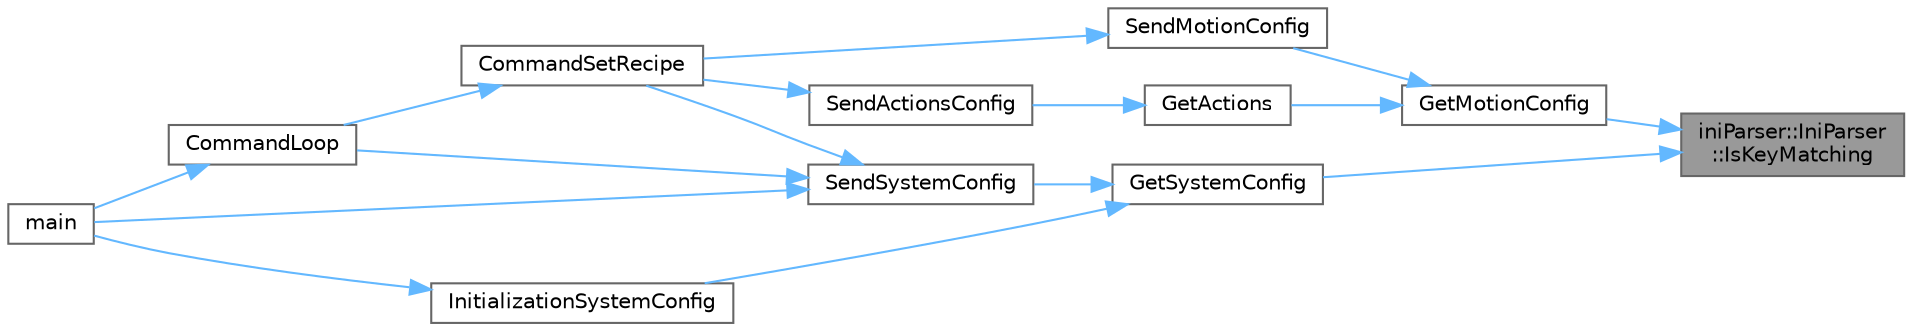 digraph "iniParser::IniParser::IsKeyMatching"
{
 // LATEX_PDF_SIZE
  bgcolor="transparent";
  edge [fontname=Helvetica,fontsize=10,labelfontname=Helvetica,labelfontsize=10];
  node [fontname=Helvetica,fontsize=10,shape=box,height=0.2,width=0.4];
  rankdir="RL";
  Node1 [id="Node000001",label="iniParser::IniParser\l::IsKeyMatching",height=0.2,width=0.4,color="gray40", fillcolor="grey60", style="filled", fontcolor="black",tooltip="주어진 키 값이 기준 키 값과 지정된 모드에 따라 일치하는지 확인하는 함수입니다."];
  Node1 -> Node2 [id="edge1_Node000001_Node000002",dir="back",color="steelblue1",style="solid",tooltip=" "];
  Node2 [id="Node000002",label="GetMotionConfig",height=0.2,width=0.4,color="grey40", fillcolor="white", style="filled",URL="$_win_app_8cpp.html#a8a06f0e167fd52499dd35a88471c5f05",tooltip="모션 구성 정보를 가져옵니다."];
  Node2 -> Node3 [id="edge2_Node000002_Node000003",dir="back",color="steelblue1",style="solid",tooltip=" "];
  Node3 [id="Node000003",label="GetActions",height=0.2,width=0.4,color="grey40", fillcolor="white", style="filled",URL="$_win_app_8cpp.html#a9470ae1a4450c0115066eabafeb5c698",tooltip="액션 객체 배열을 가져옵니다."];
  Node3 -> Node4 [id="edge3_Node000003_Node000004",dir="back",color="steelblue1",style="solid",tooltip=" "];
  Node4 [id="Node000004",label="SendActionsConfig",height=0.2,width=0.4,color="grey40", fillcolor="white", style="filled",URL="$_win_app_8cpp.html#a1d71225d8f429c3ec023dcc86f760e81",tooltip="액션 구성 정보를 전송합니다."];
  Node4 -> Node5 [id="edge4_Node000004_Node000005",dir="back",color="steelblue1",style="solid",tooltip=" "];
  Node5 [id="Node000005",label="CommandSetRecipe",height=0.2,width=0.4,color="grey40", fillcolor="white", style="filled",URL="$_win_app_8cpp.html#ad1d8d77c29d483b0d119e05173b08673",tooltip="레시피 설정 관련 명령어를 처리합니다."];
  Node5 -> Node6 [id="edge5_Node000005_Node000006",dir="back",color="steelblue1",style="solid",tooltip=" "];
  Node6 [id="Node000006",label="CommandLoop",height=0.2,width=0.4,color="grey40", fillcolor="white", style="filled",URL="$_win_app_8cpp.html#a4bab8a811513db99dd6cf77f2072aa88",tooltip="사용자 명령을 처리하는 루프입니다."];
  Node6 -> Node7 [id="edge6_Node000006_Node000007",dir="back",color="steelblue1",style="solid",tooltip=" "];
  Node7 [id="Node000007",label="main",height=0.2,width=0.4,color="grey40", fillcolor="white", style="filled",URL="$_win_app_8cpp.html#a9ef43c94a04d3145f5f315231da4526e",tooltip=" "];
  Node2 -> Node8 [id="edge7_Node000002_Node000008",dir="back",color="steelblue1",style="solid",tooltip=" "];
  Node8 [id="Node000008",label="SendMotionConfig",height=0.2,width=0.4,color="grey40", fillcolor="white", style="filled",URL="$_win_app_8cpp.html#a54363b47da7e426f01f62ba53b6b9344",tooltip="모션 구성 정보를 전송합니다."];
  Node8 -> Node5 [id="edge8_Node000008_Node000005",dir="back",color="steelblue1",style="solid",tooltip=" "];
  Node1 -> Node9 [id="edge9_Node000001_Node000009",dir="back",color="steelblue1",style="solid",tooltip=" "];
  Node9 [id="Node000009",label="GetSystemConfig",height=0.2,width=0.4,color="grey40", fillcolor="white", style="filled",URL="$_win_app_8cpp.html#aee94903f757b096a3d7a3eacf58d8f2f",tooltip="시스템 구성 정보를 가져옵니다."];
  Node9 -> Node10 [id="edge10_Node000009_Node000010",dir="back",color="steelblue1",style="solid",tooltip=" "];
  Node10 [id="Node000010",label="InitializationSystemConfig",height=0.2,width=0.4,color="grey40", fillcolor="white", style="filled",URL="$_win_app_8cpp.html#ab004bb3ed848531ece00b3093909b2ad",tooltip="시스템 구성 정보를 초기화합니다."];
  Node10 -> Node7 [id="edge11_Node000010_Node000007",dir="back",color="steelblue1",style="solid",tooltip=" "];
  Node9 -> Node11 [id="edge12_Node000009_Node000011",dir="back",color="steelblue1",style="solid",tooltip=" "];
  Node11 [id="Node000011",label="SendSystemConfig",height=0.2,width=0.4,color="grey40", fillcolor="white", style="filled",URL="$_win_app_8cpp.html#ad1c7cc0ca7b7cd239b6120ea7dafd9b6",tooltip="시스템 구성 정보를 전송합니다."];
  Node11 -> Node6 [id="edge13_Node000011_Node000006",dir="back",color="steelblue1",style="solid",tooltip=" "];
  Node11 -> Node5 [id="edge14_Node000011_Node000005",dir="back",color="steelblue1",style="solid",tooltip=" "];
  Node11 -> Node7 [id="edge15_Node000011_Node000007",dir="back",color="steelblue1",style="solid",tooltip=" "];
}
